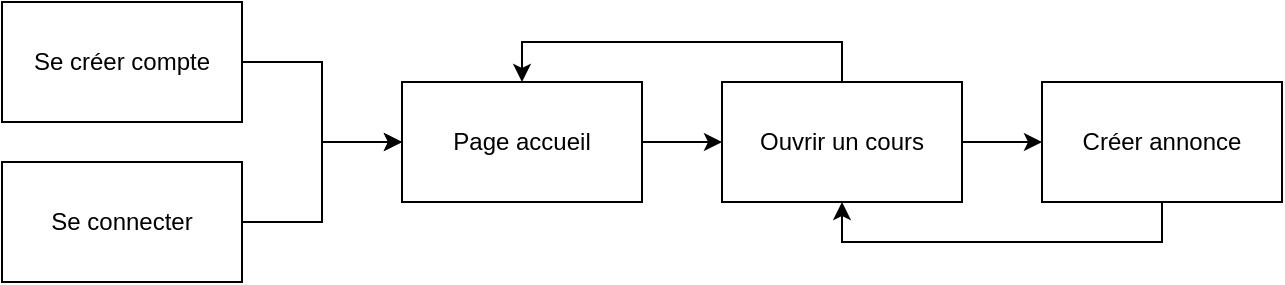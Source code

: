 <mxfile version="14.4.2" type="device"><diagram id="9HqEufH89AQHa6flil4h" name="Page-1"><mxGraphModel dx="1278" dy="501" grid="1" gridSize="10" guides="1" tooltips="1" connect="1" arrows="1" fold="1" page="1" pageScale="1" pageWidth="827" pageHeight="1169" math="0" shadow="0"><root><mxCell id="0"/><mxCell id="1" parent="0"/><mxCell id="8es8ijDV36jmIb3ZVj1o-7" style="edgeStyle=orthogonalEdgeStyle;rounded=0;orthogonalLoop=1;jettySize=auto;html=1;exitX=1;exitY=0.5;exitDx=0;exitDy=0;entryX=0;entryY=0.5;entryDx=0;entryDy=0;" edge="1" parent="1" source="8es8ijDV36jmIb3ZVj1o-1" target="8es8ijDV36jmIb3ZVj1o-6"><mxGeometry relative="1" as="geometry"/></mxCell><mxCell id="8es8ijDV36jmIb3ZVj1o-1" value="Page accueil" style="rounded=0;whiteSpace=wrap;html=1;" vertex="1" parent="1"><mxGeometry x="240" y="190" width="120" height="60" as="geometry"/></mxCell><mxCell id="8es8ijDV36jmIb3ZVj1o-5" style="edgeStyle=orthogonalEdgeStyle;rounded=0;orthogonalLoop=1;jettySize=auto;html=1;exitX=1;exitY=0.5;exitDx=0;exitDy=0;entryX=0;entryY=0.5;entryDx=0;entryDy=0;" edge="1" parent="1" source="8es8ijDV36jmIb3ZVj1o-2" target="8es8ijDV36jmIb3ZVj1o-1"><mxGeometry relative="1" as="geometry"/></mxCell><mxCell id="8es8ijDV36jmIb3ZVj1o-2" value="Se connecter" style="rounded=0;whiteSpace=wrap;html=1;" vertex="1" parent="1"><mxGeometry x="40" y="230" width="120" height="60" as="geometry"/></mxCell><mxCell id="8es8ijDV36jmIb3ZVj1o-4" style="edgeStyle=orthogonalEdgeStyle;rounded=0;orthogonalLoop=1;jettySize=auto;html=1;exitX=1;exitY=0.5;exitDx=0;exitDy=0;entryX=0;entryY=0.5;entryDx=0;entryDy=0;" edge="1" parent="1" source="8es8ijDV36jmIb3ZVj1o-3" target="8es8ijDV36jmIb3ZVj1o-1"><mxGeometry relative="1" as="geometry"/></mxCell><mxCell id="8es8ijDV36jmIb3ZVj1o-3" value="Se créer compte" style="rounded=0;whiteSpace=wrap;html=1;" vertex="1" parent="1"><mxGeometry x="40" y="150" width="120" height="60" as="geometry"/></mxCell><mxCell id="8es8ijDV36jmIb3ZVj1o-9" style="edgeStyle=orthogonalEdgeStyle;rounded=0;orthogonalLoop=1;jettySize=auto;html=1;exitX=1;exitY=0.5;exitDx=0;exitDy=0;entryX=0;entryY=0.5;entryDx=0;entryDy=0;" edge="1" parent="1" source="8es8ijDV36jmIb3ZVj1o-6" target="8es8ijDV36jmIb3ZVj1o-8"><mxGeometry relative="1" as="geometry"/></mxCell><mxCell id="8es8ijDV36jmIb3ZVj1o-11" style="edgeStyle=orthogonalEdgeStyle;rounded=0;orthogonalLoop=1;jettySize=auto;html=1;exitX=0.5;exitY=0;exitDx=0;exitDy=0;entryX=0.5;entryY=0;entryDx=0;entryDy=0;" edge="1" parent="1" source="8es8ijDV36jmIb3ZVj1o-6" target="8es8ijDV36jmIb3ZVj1o-1"><mxGeometry relative="1" as="geometry"/></mxCell><mxCell id="8es8ijDV36jmIb3ZVj1o-6" value="Ouvrir un cours" style="rounded=0;whiteSpace=wrap;html=1;" vertex="1" parent="1"><mxGeometry x="400" y="190" width="120" height="60" as="geometry"/></mxCell><mxCell id="8es8ijDV36jmIb3ZVj1o-10" style="edgeStyle=orthogonalEdgeStyle;rounded=0;orthogonalLoop=1;jettySize=auto;html=1;exitX=0.5;exitY=1;exitDx=0;exitDy=0;entryX=0.5;entryY=1;entryDx=0;entryDy=0;" edge="1" parent="1" source="8es8ijDV36jmIb3ZVj1o-8" target="8es8ijDV36jmIb3ZVj1o-6"><mxGeometry relative="1" as="geometry"/></mxCell><mxCell id="8es8ijDV36jmIb3ZVj1o-8" value="Créer annonce" style="rounded=0;whiteSpace=wrap;html=1;" vertex="1" parent="1"><mxGeometry x="560" y="190" width="120" height="60" as="geometry"/></mxCell></root></mxGraphModel></diagram></mxfile>